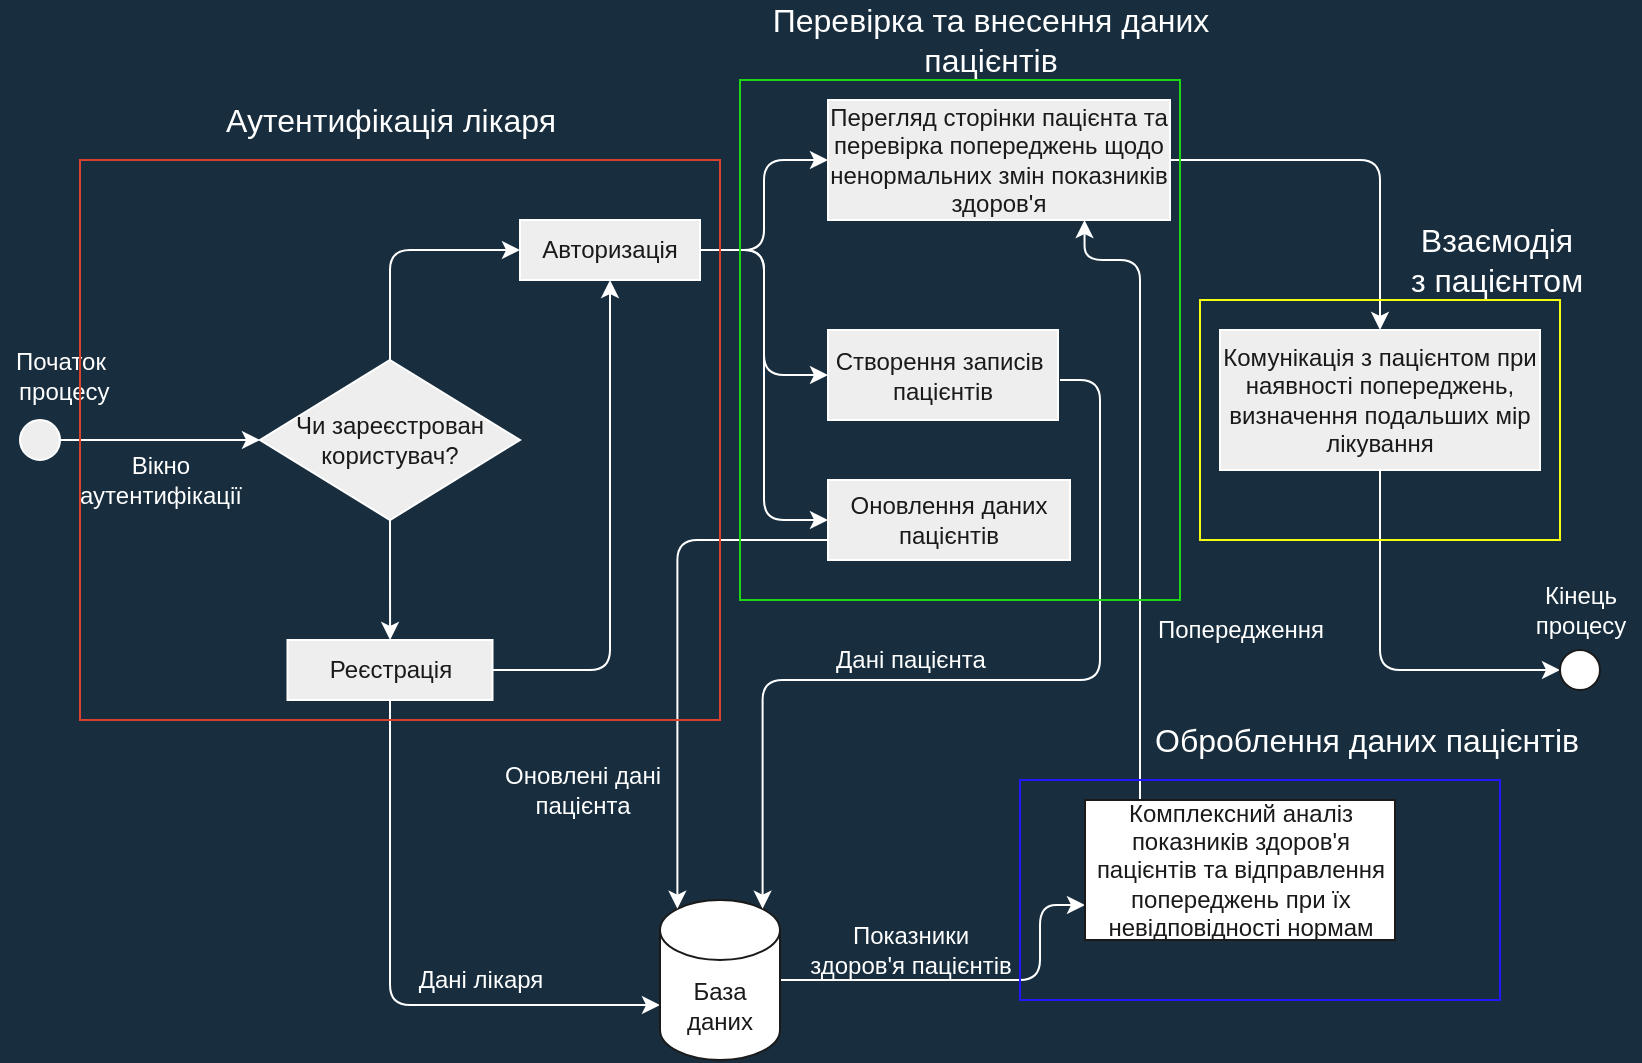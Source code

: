 <mxfile version="16.0.0" type="github">
  <diagram id="C5RBs43oDa-KdzZeNtuy" name="Page-1">
    <mxGraphModel dx="1038" dy="575" grid="1" gridSize="10" guides="1" tooltips="1" connect="1" arrows="1" fold="1" page="1" pageScale="1" pageWidth="827" pageHeight="1169" background="#182E3E" math="0" shadow="0">
      <root>
        <mxCell id="WIyWlLk6GJQsqaUBKTNV-0" />
        <mxCell id="WIyWlLk6GJQsqaUBKTNV-1" parent="WIyWlLk6GJQsqaUBKTNV-0" />
        <mxCell id="y0yZuJV5ynNRILyXGZqt-6" style="edgeStyle=orthogonalEdgeStyle;curved=0;rounded=1;sketch=0;orthogonalLoop=1;jettySize=auto;html=1;fontColor=#FFFFFF;strokeColor=#FFFFFF;" edge="1" parent="WIyWlLk6GJQsqaUBKTNV-1" source="y0yZuJV5ynNRILyXGZqt-0">
          <mxGeometry relative="1" as="geometry">
            <mxPoint x="130" y="230" as="targetPoint" />
          </mxGeometry>
        </mxCell>
        <mxCell id="y0yZuJV5ynNRILyXGZqt-0" value="" style="ellipse;whiteSpace=wrap;html=1;aspect=fixed;rounded=0;sketch=0;fontColor=#1A1A1A;strokeColor=#FFFFFF;fillColor=#EEEEEE;" vertex="1" parent="WIyWlLk6GJQsqaUBKTNV-1">
          <mxGeometry x="10" y="220" width="20" height="20" as="geometry" />
        </mxCell>
        <mxCell id="y0yZuJV5ynNRILyXGZqt-3" value="Початок&lt;br&gt;&amp;nbsp;процесу" style="text;html=1;align=center;verticalAlign=middle;resizable=0;points=[];autosize=1;strokeColor=none;fillColor=none;fontColor=#FFFFFF;" vertex="1" parent="WIyWlLk6GJQsqaUBKTNV-1">
          <mxGeometry y="182.5" width="60" height="30" as="geometry" />
        </mxCell>
        <mxCell id="y0yZuJV5ynNRILyXGZqt-8" value="&lt;font style=&quot;font-size: 16px&quot;&gt;Аутентифікація лікаря&lt;/font&gt;" style="text;html=1;align=center;verticalAlign=middle;resizable=0;points=[];autosize=1;strokeColor=none;fillColor=none;fontColor=#FFFFFF;" vertex="1" parent="WIyWlLk6GJQsqaUBKTNV-1">
          <mxGeometry x="105" y="60" width="180" height="20" as="geometry" />
        </mxCell>
        <mxCell id="y0yZuJV5ynNRILyXGZqt-10" value="Вікно &lt;br&gt;аутентифікації" style="text;html=1;align=center;verticalAlign=middle;resizable=0;points=[];autosize=1;strokeColor=none;fillColor=none;fontSize=12;fontColor=#FFFFFF;" vertex="1" parent="WIyWlLk6GJQsqaUBKTNV-1">
          <mxGeometry x="30" y="235" width="100" height="30" as="geometry" />
        </mxCell>
        <mxCell id="y0yZuJV5ynNRILyXGZqt-14" value="" style="edgeStyle=orthogonalEdgeStyle;curved=0;rounded=1;sketch=0;orthogonalLoop=1;jettySize=auto;html=1;fontSize=12;fontColor=#1A1A1A;strokeColor=#FFFFFF;entryX=0;entryY=0.5;entryDx=0;entryDy=0;" edge="1" parent="WIyWlLk6GJQsqaUBKTNV-1" source="y0yZuJV5ynNRILyXGZqt-11" target="y0yZuJV5ynNRILyXGZqt-13">
          <mxGeometry relative="1" as="geometry" />
        </mxCell>
        <mxCell id="y0yZuJV5ynNRILyXGZqt-17" value="" style="edgeStyle=orthogonalEdgeStyle;curved=0;rounded=1;sketch=0;orthogonalLoop=1;jettySize=auto;html=1;fontSize=12;fontColor=#1A1A1A;strokeColor=#FFFFFF;" edge="1" parent="WIyWlLk6GJQsqaUBKTNV-1" source="y0yZuJV5ynNRILyXGZqt-11" target="y0yZuJV5ynNRILyXGZqt-16">
          <mxGeometry relative="1" as="geometry" />
        </mxCell>
        <mxCell id="y0yZuJV5ynNRILyXGZqt-11" value="&lt;font color=&quot;#1a1a1a&quot;&gt;Чи зареєстрован користувач?&lt;/font&gt;" style="rhombus;whiteSpace=wrap;html=1;rounded=0;sketch=0;fontSize=12;fontColor=#FFFFFF;strokeColor=#FFFFFF;fillColor=#EEEEEE;" vertex="1" parent="WIyWlLk6GJQsqaUBKTNV-1">
          <mxGeometry x="130" y="190" width="130" height="80" as="geometry" />
        </mxCell>
        <mxCell id="y0yZuJV5ynNRILyXGZqt-23" value="" style="edgeStyle=orthogonalEdgeStyle;curved=0;rounded=1;sketch=0;orthogonalLoop=1;jettySize=auto;html=1;fontSize=12;fontColor=#1A1A1A;strokeColor=#FFFFFF;entryX=0;entryY=0.5;entryDx=0;entryDy=0;" edge="1" parent="WIyWlLk6GJQsqaUBKTNV-1" source="y0yZuJV5ynNRILyXGZqt-13" target="y0yZuJV5ynNRILyXGZqt-22">
          <mxGeometry relative="1" as="geometry" />
        </mxCell>
        <mxCell id="y0yZuJV5ynNRILyXGZqt-28" style="edgeStyle=orthogonalEdgeStyle;curved=0;rounded=1;sketch=0;orthogonalLoop=1;jettySize=auto;html=1;entryX=0;entryY=0.5;entryDx=0;entryDy=0;fontSize=12;fontColor=#1A1A1A;strokeColor=#FFFFFF;" edge="1" parent="WIyWlLk6GJQsqaUBKTNV-1" source="y0yZuJV5ynNRILyXGZqt-13" target="y0yZuJV5ynNRILyXGZqt-26">
          <mxGeometry relative="1" as="geometry" />
        </mxCell>
        <mxCell id="y0yZuJV5ynNRILyXGZqt-29" style="edgeStyle=orthogonalEdgeStyle;curved=0;rounded=1;sketch=0;orthogonalLoop=1;jettySize=auto;html=1;fontSize=12;fontColor=#1A1A1A;strokeColor=#FFFFFF;entryX=0;entryY=0.5;entryDx=0;entryDy=0;" edge="1" parent="WIyWlLk6GJQsqaUBKTNV-1" source="y0yZuJV5ynNRILyXGZqt-13" target="y0yZuJV5ynNRILyXGZqt-30">
          <mxGeometry relative="1" as="geometry">
            <mxPoint x="380" y="50" as="targetPoint" />
          </mxGeometry>
        </mxCell>
        <mxCell id="y0yZuJV5ynNRILyXGZqt-13" value="&lt;font color=&quot;#1a1a1a&quot;&gt;Авторизація&lt;/font&gt;" style="whiteSpace=wrap;html=1;fillColor=#EEEEEE;strokeColor=#FFFFFF;fontColor=#FFFFFF;rounded=0;sketch=0;" vertex="1" parent="WIyWlLk6GJQsqaUBKTNV-1">
          <mxGeometry x="260" y="120" width="90" height="30" as="geometry" />
        </mxCell>
        <mxCell id="y0yZuJV5ynNRILyXGZqt-20" style="edgeStyle=orthogonalEdgeStyle;curved=0;rounded=1;sketch=0;orthogonalLoop=1;jettySize=auto;html=1;entryX=0;entryY=0;entryDx=0;entryDy=52.5;entryPerimeter=0;fontSize=12;fontColor=#1A1A1A;strokeColor=#FFFFFF;exitX=0.5;exitY=1;exitDx=0;exitDy=0;" edge="1" parent="WIyWlLk6GJQsqaUBKTNV-1" source="y0yZuJV5ynNRILyXGZqt-16" target="y0yZuJV5ynNRILyXGZqt-19">
          <mxGeometry relative="1" as="geometry" />
        </mxCell>
        <mxCell id="y0yZuJV5ynNRILyXGZqt-21" style="edgeStyle=orthogonalEdgeStyle;curved=0;rounded=1;sketch=0;orthogonalLoop=1;jettySize=auto;html=1;entryX=0.5;entryY=1;entryDx=0;entryDy=0;fontSize=12;fontColor=#1A1A1A;strokeColor=#FFFFFF;" edge="1" parent="WIyWlLk6GJQsqaUBKTNV-1" source="y0yZuJV5ynNRILyXGZqt-16" target="y0yZuJV5ynNRILyXGZqt-13">
          <mxGeometry relative="1" as="geometry" />
        </mxCell>
        <mxCell id="y0yZuJV5ynNRILyXGZqt-16" value="&lt;font color=&quot;#1a1a1a&quot;&gt;Реєстрація&lt;/font&gt;" style="whiteSpace=wrap;html=1;fillColor=#EEEEEE;strokeColor=#FFFFFF;fontColor=#FFFFFF;rounded=0;sketch=0;" vertex="1" parent="WIyWlLk6GJQsqaUBKTNV-1">
          <mxGeometry x="143.75" y="330" width="102.5" height="30" as="geometry" />
        </mxCell>
        <mxCell id="y0yZuJV5ynNRILyXGZqt-39" value="" style="edgeStyle=orthogonalEdgeStyle;curved=0;rounded=1;sketch=0;orthogonalLoop=1;jettySize=auto;html=1;fontSize=12;fontColor=#FFFFFF;strokeColor=#FFFFFF;entryX=0;entryY=0.75;entryDx=0;entryDy=0;" edge="1" parent="WIyWlLk6GJQsqaUBKTNV-1" source="y0yZuJV5ynNRILyXGZqt-19" target="y0yZuJV5ynNRILyXGZqt-38">
          <mxGeometry relative="1" as="geometry">
            <mxPoint x="480" y="460" as="targetPoint" />
            <Array as="points">
              <mxPoint x="520" y="500" />
              <mxPoint x="520" y="463" />
            </Array>
          </mxGeometry>
        </mxCell>
        <mxCell id="y0yZuJV5ynNRILyXGZqt-19" value="&lt;span style=&quot;background-color: rgb(255 , 255 , 255)&quot;&gt;База даних&lt;/span&gt;" style="shape=cylinder3;whiteSpace=wrap;html=1;boundedLbl=1;backgroundOutline=1;size=15;rounded=0;sketch=0;fontSize=12;fontColor=#1A1A1A;strokeColor=#1A1A1A;fillColor=#FFFFFF;" vertex="1" parent="WIyWlLk6GJQsqaUBKTNV-1">
          <mxGeometry x="330" y="460" width="60" height="80" as="geometry" />
        </mxCell>
        <mxCell id="y0yZuJV5ynNRILyXGZqt-33" style="edgeStyle=orthogonalEdgeStyle;curved=0;rounded=1;sketch=0;orthogonalLoop=1;jettySize=auto;html=1;entryX=0.855;entryY=0;entryDx=0;entryDy=4.35;entryPerimeter=0;fontSize=12;fontColor=#1A1A1A;strokeColor=#FFFFFF;" edge="1" parent="WIyWlLk6GJQsqaUBKTNV-1" target="y0yZuJV5ynNRILyXGZqt-19">
          <mxGeometry relative="1" as="geometry">
            <mxPoint x="530" y="200" as="sourcePoint" />
            <Array as="points">
              <mxPoint x="550" y="200" />
              <mxPoint x="550" y="350" />
              <mxPoint x="381" y="350" />
            </Array>
          </mxGeometry>
        </mxCell>
        <mxCell id="y0yZuJV5ynNRILyXGZqt-22" value="&lt;font color=&quot;#1a1a1a&quot;&gt;Створення записів&amp;nbsp;&lt;br&gt;пацієнтів&lt;/font&gt;" style="whiteSpace=wrap;html=1;fillColor=#EEEEEE;strokeColor=#FFFFFF;fontColor=#FFFFFF;rounded=0;sketch=0;" vertex="1" parent="WIyWlLk6GJQsqaUBKTNV-1">
          <mxGeometry x="414" y="175" width="115" height="45" as="geometry" />
        </mxCell>
        <mxCell id="y0yZuJV5ynNRILyXGZqt-47" value="" style="edgeStyle=orthogonalEdgeStyle;curved=0;rounded=1;sketch=0;orthogonalLoop=1;jettySize=auto;html=1;fontSize=12;fontColor=#FFFFFF;strokeColor=#FFFFFF;" edge="1" parent="WIyWlLk6GJQsqaUBKTNV-1" source="y0yZuJV5ynNRILyXGZqt-26" target="y0yZuJV5ynNRILyXGZqt-46">
          <mxGeometry relative="1" as="geometry" />
        </mxCell>
        <mxCell id="y0yZuJV5ynNRILyXGZqt-26" value="&lt;font color=&quot;#1a1a1a&quot;&gt;Перегляд сторінки пацієнта та перевірка попереджень щодо ненормальних змін показників здоров&#39;я&lt;/font&gt;" style="whiteSpace=wrap;html=1;fillColor=#EEEEEE;strokeColor=#FFFFFF;fontColor=#FFFFFF;rounded=0;sketch=0;" vertex="1" parent="WIyWlLk6GJQsqaUBKTNV-1">
          <mxGeometry x="414" y="60" width="171" height="60" as="geometry" />
        </mxCell>
        <mxCell id="y0yZuJV5ynNRILyXGZqt-34" style="edgeStyle=orthogonalEdgeStyle;curved=0;rounded=1;sketch=0;orthogonalLoop=1;jettySize=auto;html=1;entryX=0.145;entryY=0;entryDx=0;entryDy=4.35;entryPerimeter=0;fontSize=12;fontColor=#1A1A1A;strokeColor=#FFFFFF;exitX=0;exitY=0.75;exitDx=0;exitDy=0;" edge="1" parent="WIyWlLk6GJQsqaUBKTNV-1" source="y0yZuJV5ynNRILyXGZqt-30" target="y0yZuJV5ynNRILyXGZqt-19">
          <mxGeometry relative="1" as="geometry" />
        </mxCell>
        <mxCell id="y0yZuJV5ynNRILyXGZqt-30" value="&lt;font color=&quot;#1a1a1a&quot;&gt;Оновлення даних пацієнтів&lt;/font&gt;" style="whiteSpace=wrap;html=1;fillColor=#EEEEEE;strokeColor=#FFFFFF;fontColor=#FFFFFF;rounded=0;sketch=0;" vertex="1" parent="WIyWlLk6GJQsqaUBKTNV-1">
          <mxGeometry x="414" y="250" width="121" height="40" as="geometry" />
        </mxCell>
        <mxCell id="y0yZuJV5ynNRILyXGZqt-35" value="Дані лікаря" style="text;html=1;align=center;verticalAlign=middle;resizable=0;points=[];autosize=1;strokeColor=none;fillColor=none;fontSize=12;fontColor=#FFFFFF;" vertex="1" parent="WIyWlLk6GJQsqaUBKTNV-1">
          <mxGeometry x="200" y="490" width="80" height="20" as="geometry" />
        </mxCell>
        <mxCell id="y0yZuJV5ynNRILyXGZqt-36" value="Оновлені дані &lt;br&gt;пацієнта" style="text;html=1;align=center;verticalAlign=middle;resizable=0;points=[];autosize=1;strokeColor=none;fillColor=none;fontSize=12;fontColor=#FFFFFF;" vertex="1" parent="WIyWlLk6GJQsqaUBKTNV-1">
          <mxGeometry x="246.25" y="390" width="90" height="30" as="geometry" />
        </mxCell>
        <mxCell id="y0yZuJV5ynNRILyXGZqt-37" value="Дані пацієнта" style="text;html=1;align=center;verticalAlign=middle;resizable=0;points=[];autosize=1;strokeColor=none;fillColor=none;fontSize=12;fontColor=#FFFFFF;" vertex="1" parent="WIyWlLk6GJQsqaUBKTNV-1">
          <mxGeometry x="410" y="330" width="90" height="20" as="geometry" />
        </mxCell>
        <mxCell id="y0yZuJV5ynNRILyXGZqt-40" style="edgeStyle=orthogonalEdgeStyle;curved=0;rounded=1;sketch=0;orthogonalLoop=1;jettySize=auto;html=1;entryX=0.75;entryY=1;entryDx=0;entryDy=0;fontSize=12;fontColor=#FFFFFF;strokeColor=#FFFFFF;" edge="1" parent="WIyWlLk6GJQsqaUBKTNV-1" source="y0yZuJV5ynNRILyXGZqt-38" target="y0yZuJV5ynNRILyXGZqt-26">
          <mxGeometry relative="1" as="geometry">
            <Array as="points">
              <mxPoint x="570" y="140" />
              <mxPoint x="542" y="140" />
            </Array>
          </mxGeometry>
        </mxCell>
        <mxCell id="y0yZuJV5ynNRILyXGZqt-38" value="Комплексний аналіз показників здоров&#39;я пацієнтів та відправлення попереджень при їх невідповідності нормам" style="whiteSpace=wrap;html=1;fillColor=#FFFFFF;strokeColor=#1A1A1A;fontColor=#1A1A1A;rounded=0;sketch=0;" vertex="1" parent="WIyWlLk6GJQsqaUBKTNV-1">
          <mxGeometry x="542.5" y="410" width="155" height="70" as="geometry" />
        </mxCell>
        <mxCell id="y0yZuJV5ynNRILyXGZqt-42" value="Попередження" style="text;html=1;align=center;verticalAlign=middle;resizable=0;points=[];autosize=1;strokeColor=none;fillColor=none;fontSize=12;fontColor=#FFFFFF;" vertex="1" parent="WIyWlLk6GJQsqaUBKTNV-1">
          <mxGeometry x="570" y="315" width="100" height="20" as="geometry" />
        </mxCell>
        <mxCell id="y0yZuJV5ynNRILyXGZqt-43" value="Показники &lt;br&gt;здоров&#39;я пацієнтів" style="text;html=1;align=center;verticalAlign=middle;resizable=0;points=[];autosize=1;strokeColor=none;fillColor=none;fontSize=12;fontColor=#FFFFFF;" vertex="1" parent="WIyWlLk6GJQsqaUBKTNV-1">
          <mxGeometry x="395" y="470" width="120" height="30" as="geometry" />
        </mxCell>
        <mxCell id="y0yZuJV5ynNRILyXGZqt-49" value="" style="edgeStyle=orthogonalEdgeStyle;curved=0;rounded=1;sketch=0;orthogonalLoop=1;jettySize=auto;html=1;fontSize=12;fontColor=#1A1A1A;strokeColor=#FFFFFF;entryX=0;entryY=0.5;entryDx=0;entryDy=0;exitX=0.5;exitY=1;exitDx=0;exitDy=0;" edge="1" parent="WIyWlLk6GJQsqaUBKTNV-1" source="y0yZuJV5ynNRILyXGZqt-46" target="y0yZuJV5ynNRILyXGZqt-50">
          <mxGeometry relative="1" as="geometry">
            <mxPoint x="720" y="330" as="targetPoint" />
          </mxGeometry>
        </mxCell>
        <mxCell id="y0yZuJV5ynNRILyXGZqt-46" value="&lt;font color=&quot;#1a1a1a&quot;&gt;Комунікація з пацієнтом при наявності попереджень, визначення подальших мір лікування&lt;/font&gt;" style="whiteSpace=wrap;html=1;fillColor=#EEEEEE;strokeColor=#FFFFFF;fontColor=#FFFFFF;rounded=0;sketch=0;" vertex="1" parent="WIyWlLk6GJQsqaUBKTNV-1">
          <mxGeometry x="610" y="175" width="160" height="70" as="geometry" />
        </mxCell>
        <mxCell id="y0yZuJV5ynNRILyXGZqt-50" value="" style="ellipse;whiteSpace=wrap;html=1;aspect=fixed;rounded=0;labelBackgroundColor=#FFFFFF;sketch=0;fontSize=12;fontColor=#1A1A1A;strokeColor=#1A1A1A;fillColor=#FFFFFF;" vertex="1" parent="WIyWlLk6GJQsqaUBKTNV-1">
          <mxGeometry x="780" y="335" width="20" height="20" as="geometry" />
        </mxCell>
        <mxCell id="y0yZuJV5ynNRILyXGZqt-51" value="&lt;font color=&quot;#ffffff&quot;&gt;Кінець &lt;br&gt;процесу&lt;/font&gt;" style="text;html=1;align=center;verticalAlign=middle;resizable=0;points=[];autosize=1;strokeColor=none;fillColor=none;fontSize=12;fontColor=#1A1A1A;" vertex="1" parent="WIyWlLk6GJQsqaUBKTNV-1">
          <mxGeometry x="760" y="300" width="60" height="30" as="geometry" />
        </mxCell>
        <mxCell id="y0yZuJV5ynNRILyXGZqt-59" value="&lt;font style=&quot;font-size: 16px&quot;&gt;Оброблення даних пацієнтів&lt;/font&gt;" style="text;html=1;align=center;verticalAlign=middle;resizable=0;points=[];autosize=1;strokeColor=none;fillColor=none;fontSize=12;fontColor=#FFFFFF;" vertex="1" parent="WIyWlLk6GJQsqaUBKTNV-1">
          <mxGeometry x="567.5" y="370" width="230" height="20" as="geometry" />
        </mxCell>
        <mxCell id="y0yZuJV5ynNRILyXGZqt-60" value="Перевірка та внесення даних&lt;br&gt;пацієнтів" style="text;html=1;align=center;verticalAlign=middle;resizable=0;points=[];autosize=1;strokeColor=none;fillColor=none;fontSize=16;fontColor=#FFFFFF;" vertex="1" parent="WIyWlLk6GJQsqaUBKTNV-1">
          <mxGeometry x="380" y="10" width="230" height="40" as="geometry" />
        </mxCell>
        <mxCell id="y0yZuJV5ynNRILyXGZqt-61" value="Взаємодія &lt;br&gt;з пацієнтом" style="text;html=1;align=center;verticalAlign=middle;resizable=0;points=[];autosize=1;strokeColor=none;fillColor=none;fontSize=16;fontColor=#FFFFFF;" vertex="1" parent="WIyWlLk6GJQsqaUBKTNV-1">
          <mxGeometry x="697.5" y="120" width="100" height="40" as="geometry" />
        </mxCell>
        <mxCell id="y0yZuJV5ynNRILyXGZqt-67" value="" style="rounded=0;labelBackgroundColor=default;sketch=0;fontSize=16;whiteSpace=wrap;html=1;fillColor=none;fontColor=#333333;strokeColor=#D6422B;gradientColor=none;" vertex="1" parent="WIyWlLk6GJQsqaUBKTNV-1">
          <mxGeometry x="40" y="90" width="320" height="280" as="geometry" />
        </mxCell>
        <mxCell id="y0yZuJV5ynNRILyXGZqt-68" value="" style="rounded=0;whiteSpace=wrap;html=1;labelBackgroundColor=default;sketch=0;fontSize=16;fontColor=#FFFFFF;strokeColor=#1CD615;fillColor=none;gradientColor=none;" vertex="1" parent="WIyWlLk6GJQsqaUBKTNV-1">
          <mxGeometry x="370" y="50" width="220" height="260" as="geometry" />
        </mxCell>
        <mxCell id="y0yZuJV5ynNRILyXGZqt-69" value="" style="rounded=0;whiteSpace=wrap;html=1;labelBackgroundColor=default;sketch=0;fontSize=16;fontColor=#FFFFFF;strokeColor=#F5FC14;fillColor=none;gradientColor=none;" vertex="1" parent="WIyWlLk6GJQsqaUBKTNV-1">
          <mxGeometry x="600" y="160" width="180" height="120" as="geometry" />
        </mxCell>
        <mxCell id="y0yZuJV5ynNRILyXGZqt-70" value="" style="rounded=0;whiteSpace=wrap;html=1;labelBackgroundColor=default;sketch=0;fontSize=16;fontColor=#FFFFFF;strokeColor=#2119FC;fillColor=none;gradientColor=none;" vertex="1" parent="WIyWlLk6GJQsqaUBKTNV-1">
          <mxGeometry x="510" y="400" width="240" height="110" as="geometry" />
        </mxCell>
      </root>
    </mxGraphModel>
  </diagram>
</mxfile>
